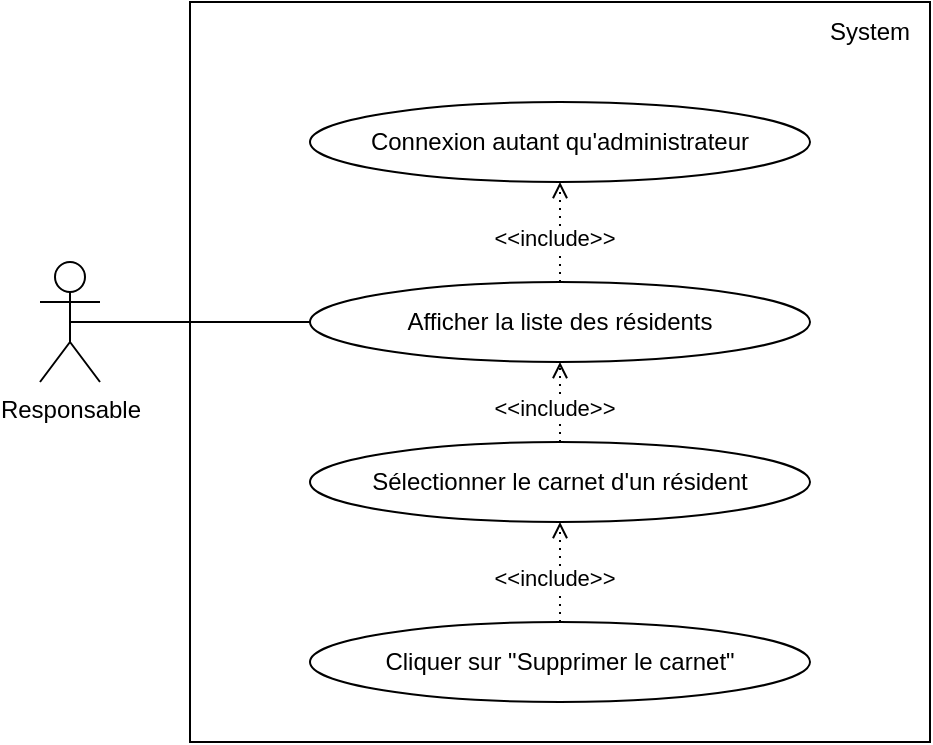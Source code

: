 <mxfile version="15.8.7" type="device"><diagram id="vkiSB4Ia9tqEvFTmCyrE" name="Page-1"><mxGraphModel dx="946" dy="672" grid="1" gridSize="10" guides="1" tooltips="1" connect="1" arrows="1" fold="1" page="1" pageScale="1" pageWidth="1169" pageHeight="827" math="0" shadow="0"><root><mxCell id="0"/><mxCell id="1" parent="0"/><mxCell id="jQHtLmV7BicCSFMjevHA-1" value="" style="whiteSpace=wrap;html=1;aspect=fixed;" parent="1" vertex="1"><mxGeometry x="295" y="120" width="370" height="370" as="geometry"/></mxCell><mxCell id="jQHtLmV7BicCSFMjevHA-2" value="Connexion autant qu'administrateur" style="ellipse;whiteSpace=wrap;html=1;" parent="1" vertex="1"><mxGeometry x="355" y="170" width="250" height="40" as="geometry"/></mxCell><mxCell id="jQHtLmV7BicCSFMjevHA-3" value="" style="endArrow=open;dashed=1;html=1;dashPattern=1 3;strokeWidth=1;rounded=0;endFill=0;" parent="1" source="jQHtLmV7BicCSFMjevHA-5" target="jQHtLmV7BicCSFMjevHA-2" edge="1"><mxGeometry width="50" height="50" relative="1" as="geometry"><mxPoint x="480" y="260" as="sourcePoint"/><mxPoint x="480" y="210" as="targetPoint"/></mxGeometry></mxCell><mxCell id="jQHtLmV7BicCSFMjevHA-4" value="&amp;lt;&amp;lt;include&amp;gt;&amp;gt;" style="edgeLabel;html=1;align=center;verticalAlign=middle;resizable=0;points=[];" parent="jQHtLmV7BicCSFMjevHA-3" vertex="1" connectable="0"><mxGeometry x="-0.12" y="3" relative="1" as="geometry"><mxPoint as="offset"/></mxGeometry></mxCell><mxCell id="jQHtLmV7BicCSFMjevHA-5" value="Afficher la liste des résidents" style="ellipse;whiteSpace=wrap;html=1;" parent="1" vertex="1"><mxGeometry x="355" y="260" width="250" height="40" as="geometry"/></mxCell><mxCell id="jQHtLmV7BicCSFMjevHA-6" value="Responsable" style="shape=umlActor;verticalLabelPosition=bottom;verticalAlign=top;html=1;outlineConnect=0;" parent="1" vertex="1"><mxGeometry x="220" y="250" width="30" height="60" as="geometry"/></mxCell><mxCell id="jQHtLmV7BicCSFMjevHA-7" value="System" style="text;html=1;strokeColor=none;fillColor=none;align=center;verticalAlign=middle;whiteSpace=wrap;rounded=0;" parent="1" vertex="1"><mxGeometry x="605" y="120" width="60" height="30" as="geometry"/></mxCell><mxCell id="jQHtLmV7BicCSFMjevHA-8" value="" style="endArrow=none;html=1;rounded=0;exitX=0.5;exitY=0.5;exitDx=0;exitDy=0;exitPerimeter=0;" parent="1" source="jQHtLmV7BicCSFMjevHA-6" target="jQHtLmV7BicCSFMjevHA-5" edge="1"><mxGeometry width="50" height="50" relative="1" as="geometry"><mxPoint x="340" y="330" as="sourcePoint"/><mxPoint x="390" y="280" as="targetPoint"/></mxGeometry></mxCell><mxCell id="jQHtLmV7BicCSFMjevHA-9" value="Sélectionner le carnet d'un résident" style="ellipse;whiteSpace=wrap;html=1;" parent="1" vertex="1"><mxGeometry x="355" y="340" width="250" height="40" as="geometry"/></mxCell><mxCell id="jQHtLmV7BicCSFMjevHA-10" value="Cliquer sur &quot;Supprimer le carnet&quot;" style="ellipse;whiteSpace=wrap;html=1;" parent="1" vertex="1"><mxGeometry x="355" y="430" width="250" height="40" as="geometry"/></mxCell><mxCell id="jQHtLmV7BicCSFMjevHA-11" value="" style="endArrow=open;dashed=1;html=1;dashPattern=1 3;strokeWidth=1;rounded=0;endFill=0;exitX=0.5;exitY=0;exitDx=0;exitDy=0;" parent="1" source="jQHtLmV7BicCSFMjevHA-10" target="jQHtLmV7BicCSFMjevHA-9" edge="1"><mxGeometry width="50" height="50" relative="1" as="geometry"><mxPoint x="490" y="270" as="sourcePoint"/><mxPoint x="490" y="220" as="targetPoint"/></mxGeometry></mxCell><mxCell id="jQHtLmV7BicCSFMjevHA-12" value="&amp;lt;&amp;lt;include&amp;gt;&amp;gt;" style="edgeLabel;html=1;align=center;verticalAlign=middle;resizable=0;points=[];" parent="jQHtLmV7BicCSFMjevHA-11" vertex="1" connectable="0"><mxGeometry x="-0.12" y="3" relative="1" as="geometry"><mxPoint as="offset"/></mxGeometry></mxCell><mxCell id="jQHtLmV7BicCSFMjevHA-13" value="" style="endArrow=open;dashed=1;html=1;dashPattern=1 3;strokeWidth=1;rounded=0;endFill=0;exitX=0.5;exitY=0;exitDx=0;exitDy=0;" parent="1" source="jQHtLmV7BicCSFMjevHA-9" target="jQHtLmV7BicCSFMjevHA-5" edge="1"><mxGeometry width="50" height="50" relative="1" as="geometry"><mxPoint x="490" y="440" as="sourcePoint"/><mxPoint x="480" y="300" as="targetPoint"/></mxGeometry></mxCell><mxCell id="jQHtLmV7BicCSFMjevHA-14" value="&amp;lt;&amp;lt;include&amp;gt;&amp;gt;" style="edgeLabel;html=1;align=center;verticalAlign=middle;resizable=0;points=[];" parent="jQHtLmV7BicCSFMjevHA-13" vertex="1" connectable="0"><mxGeometry x="-0.12" y="3" relative="1" as="geometry"><mxPoint as="offset"/></mxGeometry></mxCell></root></mxGraphModel></diagram></mxfile>